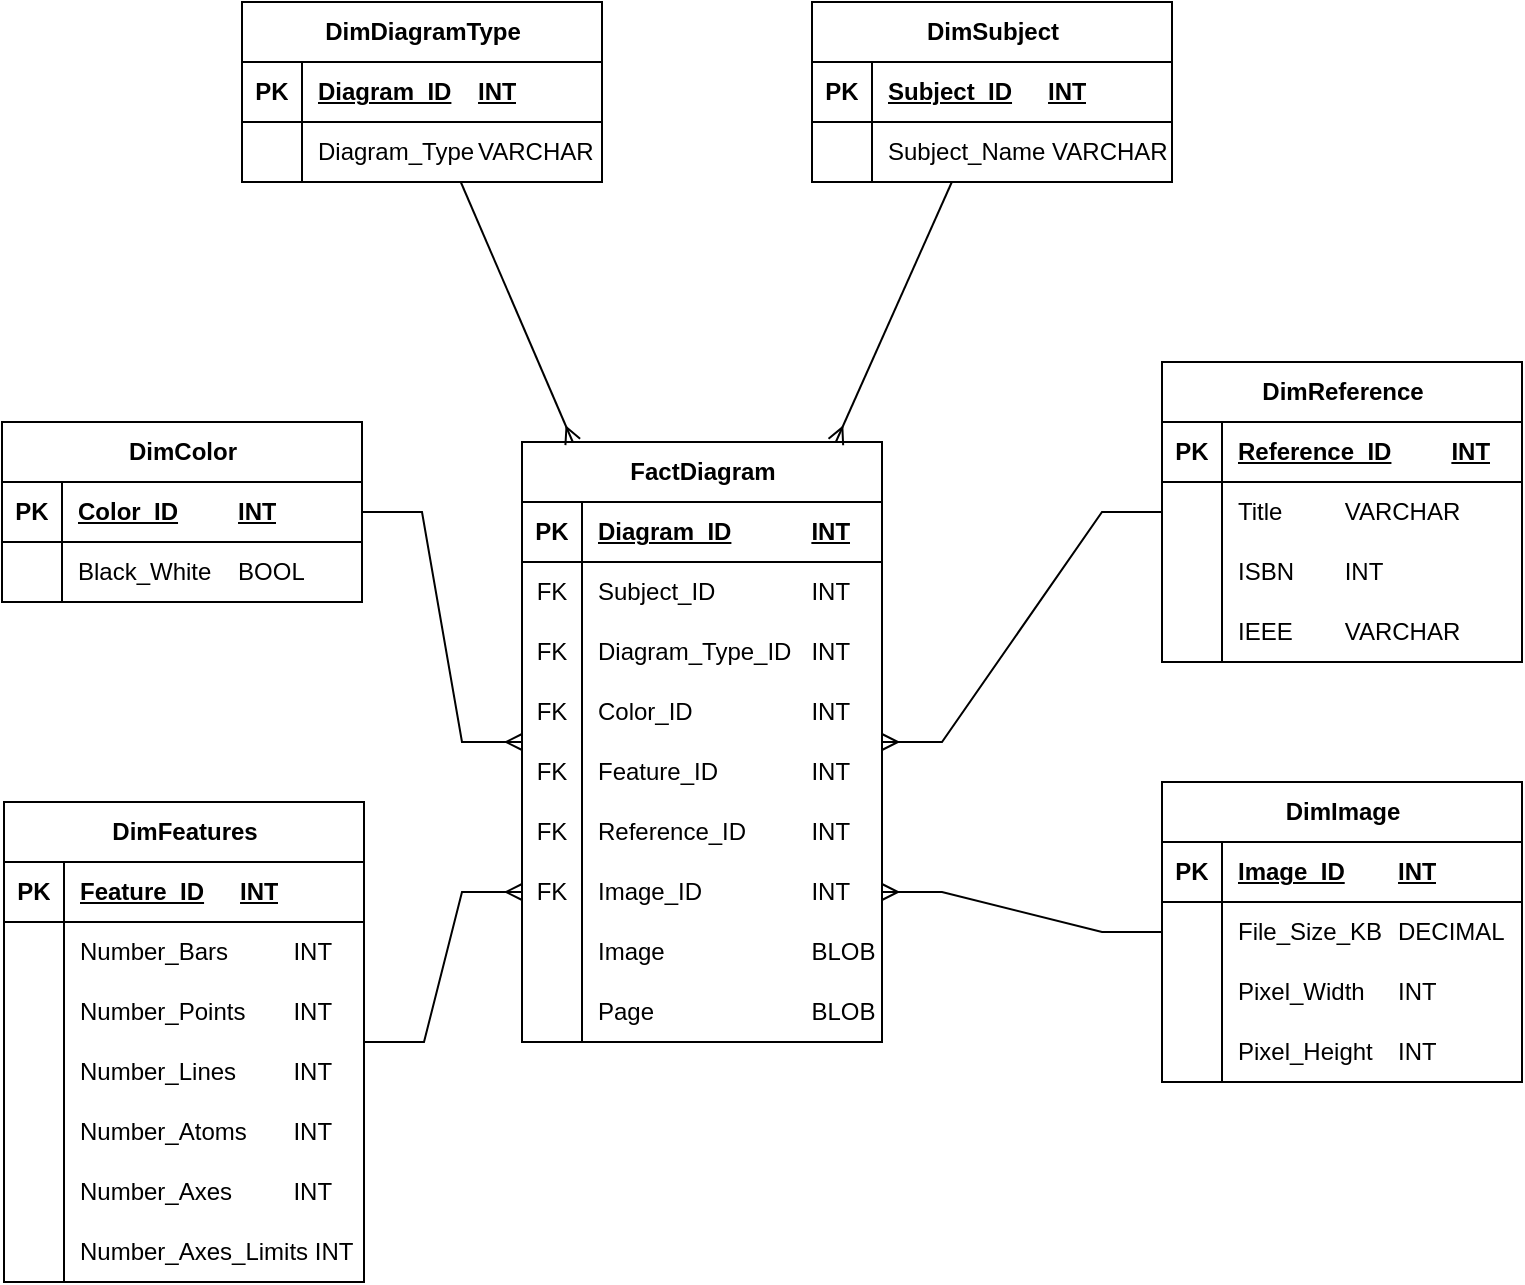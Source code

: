 <mxfile version="24.8.3">
  <diagram name="Page-1" id="e3B-8R0wSCZdWFKob2Ha">
    <mxGraphModel dx="1674" dy="738" grid="1" gridSize="10" guides="1" tooltips="1" connect="1" arrows="1" fold="1" page="1" pageScale="1" pageWidth="850" pageHeight="1100" math="0" shadow="0">
      <root>
        <mxCell id="0" />
        <mxCell id="1" parent="0" />
        <mxCell id="MYbeAGHb9ltZOEDn_5z1-1" value="FactDiagram" style="shape=table;startSize=30;container=1;collapsible=1;childLayout=tableLayout;fixedRows=1;rowLines=0;fontStyle=1;align=center;resizeLast=1;html=1;" parent="1" vertex="1">
          <mxGeometry x="280" y="310" width="180" height="300" as="geometry" />
        </mxCell>
        <mxCell id="MYbeAGHb9ltZOEDn_5z1-2" value="" style="shape=tableRow;horizontal=0;startSize=0;swimlaneHead=0;swimlaneBody=0;fillColor=none;collapsible=0;dropTarget=0;points=[[0,0.5],[1,0.5]];portConstraint=eastwest;top=0;left=0;right=0;bottom=1;" parent="MYbeAGHb9ltZOEDn_5z1-1" vertex="1">
          <mxGeometry y="30" width="180" height="30" as="geometry" />
        </mxCell>
        <mxCell id="MYbeAGHb9ltZOEDn_5z1-3" value="PK" style="shape=partialRectangle;connectable=0;fillColor=none;top=0;left=0;bottom=0;right=0;fontStyle=1;overflow=hidden;whiteSpace=wrap;html=1;" parent="MYbeAGHb9ltZOEDn_5z1-2" vertex="1">
          <mxGeometry width="30" height="30" as="geometry">
            <mxRectangle width="30" height="30" as="alternateBounds" />
          </mxGeometry>
        </mxCell>
        <mxCell id="MYbeAGHb9ltZOEDn_5z1-4" value="Diagram_ID&lt;span style=&quot;white-space: pre;&quot;&gt;&#x9;&lt;/span&gt;&lt;span style=&quot;white-space: pre;&quot;&gt;&#x9;&lt;/span&gt;INT" style="shape=partialRectangle;connectable=0;fillColor=none;top=0;left=0;bottom=0;right=0;align=left;spacingLeft=6;fontStyle=5;overflow=hidden;whiteSpace=wrap;html=1;" parent="MYbeAGHb9ltZOEDn_5z1-2" vertex="1">
          <mxGeometry x="30" width="150" height="30" as="geometry">
            <mxRectangle width="150" height="30" as="alternateBounds" />
          </mxGeometry>
        </mxCell>
        <mxCell id="MYbeAGHb9ltZOEDn_5z1-5" value="" style="shape=tableRow;horizontal=0;startSize=0;swimlaneHead=0;swimlaneBody=0;fillColor=none;collapsible=0;dropTarget=0;points=[[0,0.5],[1,0.5]];portConstraint=eastwest;top=0;left=0;right=0;bottom=0;" parent="MYbeAGHb9ltZOEDn_5z1-1" vertex="1">
          <mxGeometry y="60" width="180" height="30" as="geometry" />
        </mxCell>
        <mxCell id="MYbeAGHb9ltZOEDn_5z1-6" value="FK" style="shape=partialRectangle;connectable=0;fillColor=none;top=0;left=0;bottom=0;right=0;editable=1;overflow=hidden;whiteSpace=wrap;html=1;" parent="MYbeAGHb9ltZOEDn_5z1-5" vertex="1">
          <mxGeometry width="30" height="30" as="geometry">
            <mxRectangle width="30" height="30" as="alternateBounds" />
          </mxGeometry>
        </mxCell>
        <mxCell id="MYbeAGHb9ltZOEDn_5z1-7" value="Subject_ID&lt;span style=&quot;white-space: pre;&quot;&gt;&#x9;&lt;/span&gt;&lt;span style=&quot;white-space: pre;&quot;&gt;&#x9;&lt;/span&gt;INT" style="shape=partialRectangle;connectable=0;fillColor=none;top=0;left=0;bottom=0;right=0;align=left;spacingLeft=6;overflow=hidden;whiteSpace=wrap;html=1;" parent="MYbeAGHb9ltZOEDn_5z1-5" vertex="1">
          <mxGeometry x="30" width="150" height="30" as="geometry">
            <mxRectangle width="150" height="30" as="alternateBounds" />
          </mxGeometry>
        </mxCell>
        <mxCell id="xy1l1AxZX9Ef4JP0cwEf-1" value="" style="shape=tableRow;horizontal=0;startSize=0;swimlaneHead=0;swimlaneBody=0;fillColor=none;collapsible=0;dropTarget=0;points=[[0,0.5],[1,0.5]];portConstraint=eastwest;top=0;left=0;right=0;bottom=0;" vertex="1" parent="MYbeAGHb9ltZOEDn_5z1-1">
          <mxGeometry y="90" width="180" height="30" as="geometry" />
        </mxCell>
        <mxCell id="xy1l1AxZX9Ef4JP0cwEf-2" value="FK" style="shape=partialRectangle;connectable=0;fillColor=none;top=0;left=0;bottom=0;right=0;editable=1;overflow=hidden;whiteSpace=wrap;html=1;" vertex="1" parent="xy1l1AxZX9Ef4JP0cwEf-1">
          <mxGeometry width="30" height="30" as="geometry">
            <mxRectangle width="30" height="30" as="alternateBounds" />
          </mxGeometry>
        </mxCell>
        <mxCell id="xy1l1AxZX9Ef4JP0cwEf-3" value="Diagram_Type_ID&lt;span style=&quot;white-space: pre;&quot;&gt;&#x9;&lt;/span&gt;INT" style="shape=partialRectangle;connectable=0;fillColor=none;top=0;left=0;bottom=0;right=0;align=left;spacingLeft=6;overflow=hidden;whiteSpace=wrap;html=1;" vertex="1" parent="xy1l1AxZX9Ef4JP0cwEf-1">
          <mxGeometry x="30" width="150" height="30" as="geometry">
            <mxRectangle width="150" height="30" as="alternateBounds" />
          </mxGeometry>
        </mxCell>
        <mxCell id="MYbeAGHb9ltZOEDn_5z1-8" value="" style="shape=tableRow;horizontal=0;startSize=0;swimlaneHead=0;swimlaneBody=0;fillColor=none;collapsible=0;dropTarget=0;points=[[0,0.5],[1,0.5]];portConstraint=eastwest;top=0;left=0;right=0;bottom=0;" parent="MYbeAGHb9ltZOEDn_5z1-1" vertex="1">
          <mxGeometry y="120" width="180" height="30" as="geometry" />
        </mxCell>
        <mxCell id="MYbeAGHb9ltZOEDn_5z1-9" value="FK" style="shape=partialRectangle;connectable=0;fillColor=none;top=0;left=0;bottom=0;right=0;editable=1;overflow=hidden;whiteSpace=wrap;html=1;" parent="MYbeAGHb9ltZOEDn_5z1-8" vertex="1">
          <mxGeometry width="30" height="30" as="geometry">
            <mxRectangle width="30" height="30" as="alternateBounds" />
          </mxGeometry>
        </mxCell>
        <mxCell id="MYbeAGHb9ltZOEDn_5z1-10" value="Color_ID&lt;span style=&quot;white-space: pre;&quot;&gt;&#x9;&lt;/span&gt;&lt;span style=&quot;white-space: pre;&quot;&gt;&#x9;&lt;/span&gt;&lt;span style=&quot;white-space: pre;&quot;&gt;&#x9;&lt;/span&gt;INT" style="shape=partialRectangle;connectable=0;fillColor=none;top=0;left=0;bottom=0;right=0;align=left;spacingLeft=6;overflow=hidden;whiteSpace=wrap;html=1;" parent="MYbeAGHb9ltZOEDn_5z1-8" vertex="1">
          <mxGeometry x="30" width="150" height="30" as="geometry">
            <mxRectangle width="150" height="30" as="alternateBounds" />
          </mxGeometry>
        </mxCell>
        <mxCell id="MYbeAGHb9ltZOEDn_5z1-11" value="" style="shape=tableRow;horizontal=0;startSize=0;swimlaneHead=0;swimlaneBody=0;fillColor=none;collapsible=0;dropTarget=0;points=[[0,0.5],[1,0.5]];portConstraint=eastwest;top=0;left=0;right=0;bottom=0;" parent="MYbeAGHb9ltZOEDn_5z1-1" vertex="1">
          <mxGeometry y="150" width="180" height="30" as="geometry" />
        </mxCell>
        <mxCell id="MYbeAGHb9ltZOEDn_5z1-12" value="FK" style="shape=partialRectangle;connectable=0;fillColor=none;top=0;left=0;bottom=0;right=0;editable=1;overflow=hidden;whiteSpace=wrap;html=1;" parent="MYbeAGHb9ltZOEDn_5z1-11" vertex="1">
          <mxGeometry width="30" height="30" as="geometry">
            <mxRectangle width="30" height="30" as="alternateBounds" />
          </mxGeometry>
        </mxCell>
        <mxCell id="MYbeAGHb9ltZOEDn_5z1-13" value="Feature_ID&lt;span style=&quot;white-space: pre;&quot;&gt;&#x9;&lt;/span&gt;&lt;span style=&quot;white-space: pre;&quot;&gt;&#x9;&lt;/span&gt;INT" style="shape=partialRectangle;connectable=0;fillColor=none;top=0;left=0;bottom=0;right=0;align=left;spacingLeft=6;overflow=hidden;whiteSpace=wrap;html=1;" parent="MYbeAGHb9ltZOEDn_5z1-11" vertex="1">
          <mxGeometry x="30" width="150" height="30" as="geometry">
            <mxRectangle width="150" height="30" as="alternateBounds" />
          </mxGeometry>
        </mxCell>
        <mxCell id="MYbeAGHb9ltZOEDn_5z1-14" value="" style="shape=tableRow;horizontal=0;startSize=0;swimlaneHead=0;swimlaneBody=0;fillColor=none;collapsible=0;dropTarget=0;points=[[0,0.5],[1,0.5]];portConstraint=eastwest;top=0;left=0;right=0;bottom=0;" parent="MYbeAGHb9ltZOEDn_5z1-1" vertex="1">
          <mxGeometry y="180" width="180" height="30" as="geometry" />
        </mxCell>
        <mxCell id="MYbeAGHb9ltZOEDn_5z1-15" value="FK" style="shape=partialRectangle;connectable=0;fillColor=none;top=0;left=0;bottom=0;right=0;editable=1;overflow=hidden;whiteSpace=wrap;html=1;" parent="MYbeAGHb9ltZOEDn_5z1-14" vertex="1">
          <mxGeometry width="30" height="30" as="geometry">
            <mxRectangle width="30" height="30" as="alternateBounds" />
          </mxGeometry>
        </mxCell>
        <mxCell id="MYbeAGHb9ltZOEDn_5z1-16" value="Reference_ID&lt;span style=&quot;white-space: pre;&quot;&gt;&#x9;&lt;/span&gt;&lt;span style=&quot;white-space: pre;&quot;&gt;&#x9;&lt;/span&gt;INT" style="shape=partialRectangle;connectable=0;fillColor=none;top=0;left=0;bottom=0;right=0;align=left;spacingLeft=6;overflow=hidden;whiteSpace=wrap;html=1;" parent="MYbeAGHb9ltZOEDn_5z1-14" vertex="1">
          <mxGeometry x="30" width="150" height="30" as="geometry">
            <mxRectangle width="150" height="30" as="alternateBounds" />
          </mxGeometry>
        </mxCell>
        <mxCell id="MYbeAGHb9ltZOEDn_5z1-17" value="" style="shape=tableRow;horizontal=0;startSize=0;swimlaneHead=0;swimlaneBody=0;fillColor=none;collapsible=0;dropTarget=0;points=[[0,0.5],[1,0.5]];portConstraint=eastwest;top=0;left=0;right=0;bottom=0;" parent="MYbeAGHb9ltZOEDn_5z1-1" vertex="1">
          <mxGeometry y="210" width="180" height="30" as="geometry" />
        </mxCell>
        <mxCell id="MYbeAGHb9ltZOEDn_5z1-18" value="FK" style="shape=partialRectangle;connectable=0;fillColor=none;top=0;left=0;bottom=0;right=0;editable=1;overflow=hidden;whiteSpace=wrap;html=1;" parent="MYbeAGHb9ltZOEDn_5z1-17" vertex="1">
          <mxGeometry width="30" height="30" as="geometry">
            <mxRectangle width="30" height="30" as="alternateBounds" />
          </mxGeometry>
        </mxCell>
        <mxCell id="MYbeAGHb9ltZOEDn_5z1-19" value="Image_ID&lt;span style=&quot;white-space: pre;&quot;&gt;&#x9;&lt;/span&gt;&lt;span style=&quot;white-space: pre;&quot;&gt;&#x9;&lt;/span&gt;INT" style="shape=partialRectangle;connectable=0;fillColor=none;top=0;left=0;bottom=0;right=0;align=left;spacingLeft=6;overflow=hidden;whiteSpace=wrap;html=1;" parent="MYbeAGHb9ltZOEDn_5z1-17" vertex="1">
          <mxGeometry x="30" width="150" height="30" as="geometry">
            <mxRectangle width="150" height="30" as="alternateBounds" />
          </mxGeometry>
        </mxCell>
        <mxCell id="wPwVAS86KtPQZFxXP6-_-13" value="" style="shape=tableRow;horizontal=0;startSize=0;swimlaneHead=0;swimlaneBody=0;fillColor=none;collapsible=0;dropTarget=0;points=[[0,0.5],[1,0.5]];portConstraint=eastwest;top=0;left=0;right=0;bottom=0;" parent="MYbeAGHb9ltZOEDn_5z1-1" vertex="1">
          <mxGeometry y="240" width="180" height="30" as="geometry" />
        </mxCell>
        <mxCell id="wPwVAS86KtPQZFxXP6-_-14" value="" style="shape=partialRectangle;connectable=0;fillColor=none;top=0;left=0;bottom=0;right=0;editable=1;overflow=hidden;whiteSpace=wrap;html=1;" parent="wPwVAS86KtPQZFxXP6-_-13" vertex="1">
          <mxGeometry width="30" height="30" as="geometry">
            <mxRectangle width="30" height="30" as="alternateBounds" />
          </mxGeometry>
        </mxCell>
        <mxCell id="wPwVAS86KtPQZFxXP6-_-15" value="Image&lt;span style=&quot;white-space: pre;&quot;&gt;&#x9;&lt;/span&gt;&lt;span style=&quot;white-space: pre;&quot;&gt;&#x9;&lt;/span&gt;&lt;span style=&quot;white-space: pre;&quot;&gt;&#x9;&lt;/span&gt;BLOB" style="shape=partialRectangle;connectable=0;fillColor=none;top=0;left=0;bottom=0;right=0;align=left;spacingLeft=6;overflow=hidden;whiteSpace=wrap;html=1;" parent="wPwVAS86KtPQZFxXP6-_-13" vertex="1">
          <mxGeometry x="30" width="150" height="30" as="geometry">
            <mxRectangle width="150" height="30" as="alternateBounds" />
          </mxGeometry>
        </mxCell>
        <mxCell id="wPwVAS86KtPQZFxXP6-_-16" value="" style="shape=tableRow;horizontal=0;startSize=0;swimlaneHead=0;swimlaneBody=0;fillColor=none;collapsible=0;dropTarget=0;points=[[0,0.5],[1,0.5]];portConstraint=eastwest;top=0;left=0;right=0;bottom=0;" parent="MYbeAGHb9ltZOEDn_5z1-1" vertex="1">
          <mxGeometry y="270" width="180" height="30" as="geometry" />
        </mxCell>
        <mxCell id="wPwVAS86KtPQZFxXP6-_-17" value="" style="shape=partialRectangle;connectable=0;fillColor=none;top=0;left=0;bottom=0;right=0;editable=1;overflow=hidden;whiteSpace=wrap;html=1;" parent="wPwVAS86KtPQZFxXP6-_-16" vertex="1">
          <mxGeometry width="30" height="30" as="geometry">
            <mxRectangle width="30" height="30" as="alternateBounds" />
          </mxGeometry>
        </mxCell>
        <mxCell id="wPwVAS86KtPQZFxXP6-_-18" value="Page&lt;span style=&quot;white-space: pre;&quot;&gt;&#x9;&lt;/span&gt;&lt;span style=&quot;white-space: pre;&quot;&gt;&#x9;&lt;/span&gt;&lt;span style=&quot;white-space: pre;&quot;&gt;&#x9;&lt;/span&gt;BLOB" style="shape=partialRectangle;connectable=0;fillColor=none;top=0;left=0;bottom=0;right=0;align=left;spacingLeft=6;overflow=hidden;whiteSpace=wrap;html=1;" parent="wPwVAS86KtPQZFxXP6-_-16" vertex="1">
          <mxGeometry x="30" width="150" height="30" as="geometry">
            <mxRectangle width="150" height="30" as="alternateBounds" />
          </mxGeometry>
        </mxCell>
        <mxCell id="MYbeAGHb9ltZOEDn_5z1-38" value="DimFeatures" style="shape=table;startSize=30;container=1;collapsible=1;childLayout=tableLayout;fixedRows=1;rowLines=0;fontStyle=1;align=center;resizeLast=1;html=1;" parent="1" vertex="1">
          <mxGeometry x="21" y="490" width="180" height="240" as="geometry" />
        </mxCell>
        <mxCell id="MYbeAGHb9ltZOEDn_5z1-39" value="" style="shape=tableRow;horizontal=0;startSize=0;swimlaneHead=0;swimlaneBody=0;fillColor=none;collapsible=0;dropTarget=0;points=[[0,0.5],[1,0.5]];portConstraint=eastwest;top=0;left=0;right=0;bottom=1;" parent="MYbeAGHb9ltZOEDn_5z1-38" vertex="1">
          <mxGeometry y="30" width="180" height="30" as="geometry" />
        </mxCell>
        <mxCell id="MYbeAGHb9ltZOEDn_5z1-40" value="PK" style="shape=partialRectangle;connectable=0;fillColor=none;top=0;left=0;bottom=0;right=0;fontStyle=1;overflow=hidden;whiteSpace=wrap;html=1;" parent="MYbeAGHb9ltZOEDn_5z1-39" vertex="1">
          <mxGeometry width="30" height="30" as="geometry">
            <mxRectangle width="30" height="30" as="alternateBounds" />
          </mxGeometry>
        </mxCell>
        <mxCell id="MYbeAGHb9ltZOEDn_5z1-41" value="Feature_ID&lt;span style=&quot;white-space: pre;&quot;&gt;&#x9;&lt;/span&gt;INT" style="shape=partialRectangle;connectable=0;fillColor=none;top=0;left=0;bottom=0;right=0;align=left;spacingLeft=6;fontStyle=5;overflow=hidden;whiteSpace=wrap;html=1;" parent="MYbeAGHb9ltZOEDn_5z1-39" vertex="1">
          <mxGeometry x="30" width="150" height="30" as="geometry">
            <mxRectangle width="150" height="30" as="alternateBounds" />
          </mxGeometry>
        </mxCell>
        <mxCell id="MYbeAGHb9ltZOEDn_5z1-42" value="" style="shape=tableRow;horizontal=0;startSize=0;swimlaneHead=0;swimlaneBody=0;fillColor=none;collapsible=0;dropTarget=0;points=[[0,0.5],[1,0.5]];portConstraint=eastwest;top=0;left=0;right=0;bottom=0;" parent="MYbeAGHb9ltZOEDn_5z1-38" vertex="1">
          <mxGeometry y="60" width="180" height="30" as="geometry" />
        </mxCell>
        <mxCell id="MYbeAGHb9ltZOEDn_5z1-43" value="" style="shape=partialRectangle;connectable=0;fillColor=none;top=0;left=0;bottom=0;right=0;editable=1;overflow=hidden;whiteSpace=wrap;html=1;" parent="MYbeAGHb9ltZOEDn_5z1-42" vertex="1">
          <mxGeometry width="30" height="30" as="geometry">
            <mxRectangle width="30" height="30" as="alternateBounds" />
          </mxGeometry>
        </mxCell>
        <mxCell id="MYbeAGHb9ltZOEDn_5z1-44" value="Number_Bars&lt;span style=&quot;white-space: pre;&quot;&gt;&#x9;&lt;/span&gt;&lt;span style=&quot;white-space: pre;&quot;&gt;&#x9;&lt;/span&gt;INT" style="shape=partialRectangle;connectable=0;fillColor=none;top=0;left=0;bottom=0;right=0;align=left;spacingLeft=6;overflow=hidden;whiteSpace=wrap;html=1;" parent="MYbeAGHb9ltZOEDn_5z1-42" vertex="1">
          <mxGeometry x="30" width="150" height="30" as="geometry">
            <mxRectangle width="150" height="30" as="alternateBounds" />
          </mxGeometry>
        </mxCell>
        <mxCell id="MYbeAGHb9ltZOEDn_5z1-45" value="" style="shape=tableRow;horizontal=0;startSize=0;swimlaneHead=0;swimlaneBody=0;fillColor=none;collapsible=0;dropTarget=0;points=[[0,0.5],[1,0.5]];portConstraint=eastwest;top=0;left=0;right=0;bottom=0;" parent="MYbeAGHb9ltZOEDn_5z1-38" vertex="1">
          <mxGeometry y="90" width="180" height="30" as="geometry" />
        </mxCell>
        <mxCell id="MYbeAGHb9ltZOEDn_5z1-46" value="" style="shape=partialRectangle;connectable=0;fillColor=none;top=0;left=0;bottom=0;right=0;editable=1;overflow=hidden;whiteSpace=wrap;html=1;" parent="MYbeAGHb9ltZOEDn_5z1-45" vertex="1">
          <mxGeometry width="30" height="30" as="geometry">
            <mxRectangle width="30" height="30" as="alternateBounds" />
          </mxGeometry>
        </mxCell>
        <mxCell id="MYbeAGHb9ltZOEDn_5z1-47" value="Number_Points&lt;span style=&quot;white-space: pre;&quot;&gt;&#x9;&lt;/span&gt;INT" style="shape=partialRectangle;connectable=0;fillColor=none;top=0;left=0;bottom=0;right=0;align=left;spacingLeft=6;overflow=hidden;whiteSpace=wrap;html=1;" parent="MYbeAGHb9ltZOEDn_5z1-45" vertex="1">
          <mxGeometry x="30" width="150" height="30" as="geometry">
            <mxRectangle width="150" height="30" as="alternateBounds" />
          </mxGeometry>
        </mxCell>
        <mxCell id="wPwVAS86KtPQZFxXP6-_-1" value="" style="shape=tableRow;horizontal=0;startSize=0;swimlaneHead=0;swimlaneBody=0;fillColor=none;collapsible=0;dropTarget=0;points=[[0,0.5],[1,0.5]];portConstraint=eastwest;top=0;left=0;right=0;bottom=0;" parent="MYbeAGHb9ltZOEDn_5z1-38" vertex="1">
          <mxGeometry y="120" width="180" height="30" as="geometry" />
        </mxCell>
        <mxCell id="wPwVAS86KtPQZFxXP6-_-2" value="" style="shape=partialRectangle;connectable=0;fillColor=none;top=0;left=0;bottom=0;right=0;editable=1;overflow=hidden;whiteSpace=wrap;html=1;" parent="wPwVAS86KtPQZFxXP6-_-1" vertex="1">
          <mxGeometry width="30" height="30" as="geometry">
            <mxRectangle width="30" height="30" as="alternateBounds" />
          </mxGeometry>
        </mxCell>
        <mxCell id="wPwVAS86KtPQZFxXP6-_-3" value="Number_Lines&lt;span style=&quot;white-space: pre;&quot;&gt;&#x9;&lt;/span&gt;&lt;span style=&quot;white-space: pre;&quot;&gt;&#x9;&lt;/span&gt;INT" style="shape=partialRectangle;connectable=0;fillColor=none;top=0;left=0;bottom=0;right=0;align=left;spacingLeft=6;overflow=hidden;whiteSpace=wrap;html=1;" parent="wPwVAS86KtPQZFxXP6-_-1" vertex="1">
          <mxGeometry x="30" width="150" height="30" as="geometry">
            <mxRectangle width="150" height="30" as="alternateBounds" />
          </mxGeometry>
        </mxCell>
        <mxCell id="wPwVAS86KtPQZFxXP6-_-4" value="" style="shape=tableRow;horizontal=0;startSize=0;swimlaneHead=0;swimlaneBody=0;fillColor=none;collapsible=0;dropTarget=0;points=[[0,0.5],[1,0.5]];portConstraint=eastwest;top=0;left=0;right=0;bottom=0;" parent="MYbeAGHb9ltZOEDn_5z1-38" vertex="1">
          <mxGeometry y="150" width="180" height="30" as="geometry" />
        </mxCell>
        <mxCell id="wPwVAS86KtPQZFxXP6-_-5" value="" style="shape=partialRectangle;connectable=0;fillColor=none;top=0;left=0;bottom=0;right=0;editable=1;overflow=hidden;whiteSpace=wrap;html=1;" parent="wPwVAS86KtPQZFxXP6-_-4" vertex="1">
          <mxGeometry width="30" height="30" as="geometry">
            <mxRectangle width="30" height="30" as="alternateBounds" />
          </mxGeometry>
        </mxCell>
        <mxCell id="wPwVAS86KtPQZFxXP6-_-6" value="Number_Atoms&lt;span style=&quot;white-space: pre;&quot;&gt;&#x9;&lt;/span&gt;INT" style="shape=partialRectangle;connectable=0;fillColor=none;top=0;left=0;bottom=0;right=0;align=left;spacingLeft=6;overflow=hidden;whiteSpace=wrap;html=1;" parent="wPwVAS86KtPQZFxXP6-_-4" vertex="1">
          <mxGeometry x="30" width="150" height="30" as="geometry">
            <mxRectangle width="150" height="30" as="alternateBounds" />
          </mxGeometry>
        </mxCell>
        <mxCell id="wPwVAS86KtPQZFxXP6-_-7" value="" style="shape=tableRow;horizontal=0;startSize=0;swimlaneHead=0;swimlaneBody=0;fillColor=none;collapsible=0;dropTarget=0;points=[[0,0.5],[1,0.5]];portConstraint=eastwest;top=0;left=0;right=0;bottom=0;" parent="MYbeAGHb9ltZOEDn_5z1-38" vertex="1">
          <mxGeometry y="180" width="180" height="30" as="geometry" />
        </mxCell>
        <mxCell id="wPwVAS86KtPQZFxXP6-_-8" value="" style="shape=partialRectangle;connectable=0;fillColor=none;top=0;left=0;bottom=0;right=0;editable=1;overflow=hidden;whiteSpace=wrap;html=1;" parent="wPwVAS86KtPQZFxXP6-_-7" vertex="1">
          <mxGeometry width="30" height="30" as="geometry">
            <mxRectangle width="30" height="30" as="alternateBounds" />
          </mxGeometry>
        </mxCell>
        <mxCell id="wPwVAS86KtPQZFxXP6-_-9" value="Number_Axes&lt;span style=&quot;white-space: pre;&quot;&gt;&#x9;&lt;span style=&quot;white-space: pre;&quot;&gt;&#x9;&lt;/span&gt;INT&lt;/span&gt;" style="shape=partialRectangle;connectable=0;fillColor=none;top=0;left=0;bottom=0;right=0;align=left;spacingLeft=6;overflow=hidden;whiteSpace=wrap;html=1;" parent="wPwVAS86KtPQZFxXP6-_-7" vertex="1">
          <mxGeometry x="30" width="150" height="30" as="geometry">
            <mxRectangle width="150" height="30" as="alternateBounds" />
          </mxGeometry>
        </mxCell>
        <mxCell id="wPwVAS86KtPQZFxXP6-_-10" value="" style="shape=tableRow;horizontal=0;startSize=0;swimlaneHead=0;swimlaneBody=0;fillColor=none;collapsible=0;dropTarget=0;points=[[0,0.5],[1,0.5]];portConstraint=eastwest;top=0;left=0;right=0;bottom=0;" parent="MYbeAGHb9ltZOEDn_5z1-38" vertex="1">
          <mxGeometry y="210" width="180" height="30" as="geometry" />
        </mxCell>
        <mxCell id="wPwVAS86KtPQZFxXP6-_-11" value="" style="shape=partialRectangle;connectable=0;fillColor=none;top=0;left=0;bottom=0;right=0;editable=1;overflow=hidden;whiteSpace=wrap;html=1;" parent="wPwVAS86KtPQZFxXP6-_-10" vertex="1">
          <mxGeometry width="30" height="30" as="geometry">
            <mxRectangle width="30" height="30" as="alternateBounds" />
          </mxGeometry>
        </mxCell>
        <mxCell id="wPwVAS86KtPQZFxXP6-_-12" value="Number_Axes_Limits INT" style="shape=partialRectangle;connectable=0;fillColor=none;top=0;left=0;bottom=0;right=0;align=left;spacingLeft=6;overflow=hidden;whiteSpace=wrap;html=1;" parent="wPwVAS86KtPQZFxXP6-_-10" vertex="1">
          <mxGeometry x="30" width="150" height="30" as="geometry">
            <mxRectangle width="150" height="30" as="alternateBounds" />
          </mxGeometry>
        </mxCell>
        <mxCell id="MYbeAGHb9ltZOEDn_5z1-51" value="DimColor" style="shape=table;startSize=30;container=1;collapsible=1;childLayout=tableLayout;fixedRows=1;rowLines=0;fontStyle=1;align=center;resizeLast=1;html=1;" parent="1" vertex="1">
          <mxGeometry x="20" y="300" width="180" height="90" as="geometry" />
        </mxCell>
        <mxCell id="MYbeAGHb9ltZOEDn_5z1-52" value="" style="shape=tableRow;horizontal=0;startSize=0;swimlaneHead=0;swimlaneBody=0;fillColor=none;collapsible=0;dropTarget=0;points=[[0,0.5],[1,0.5]];portConstraint=eastwest;top=0;left=0;right=0;bottom=1;" parent="MYbeAGHb9ltZOEDn_5z1-51" vertex="1">
          <mxGeometry y="30" width="180" height="30" as="geometry" />
        </mxCell>
        <mxCell id="MYbeAGHb9ltZOEDn_5z1-53" value="PK" style="shape=partialRectangle;connectable=0;fillColor=none;top=0;left=0;bottom=0;right=0;fontStyle=1;overflow=hidden;whiteSpace=wrap;html=1;" parent="MYbeAGHb9ltZOEDn_5z1-52" vertex="1">
          <mxGeometry width="30" height="30" as="geometry">
            <mxRectangle width="30" height="30" as="alternateBounds" />
          </mxGeometry>
        </mxCell>
        <mxCell id="MYbeAGHb9ltZOEDn_5z1-54" value="Color_ID&lt;span style=&quot;white-space: pre;&quot;&gt;&#x9;&lt;/span&gt;&lt;span style=&quot;white-space: pre;&quot;&gt;&#x9;&lt;/span&gt;INT" style="shape=partialRectangle;connectable=0;fillColor=none;top=0;left=0;bottom=0;right=0;align=left;spacingLeft=6;fontStyle=5;overflow=hidden;whiteSpace=wrap;html=1;" parent="MYbeAGHb9ltZOEDn_5z1-52" vertex="1">
          <mxGeometry x="30" width="150" height="30" as="geometry">
            <mxRectangle width="150" height="30" as="alternateBounds" />
          </mxGeometry>
        </mxCell>
        <mxCell id="MYbeAGHb9ltZOEDn_5z1-55" value="" style="shape=tableRow;horizontal=0;startSize=0;swimlaneHead=0;swimlaneBody=0;fillColor=none;collapsible=0;dropTarget=0;points=[[0,0.5],[1,0.5]];portConstraint=eastwest;top=0;left=0;right=0;bottom=0;" parent="MYbeAGHb9ltZOEDn_5z1-51" vertex="1">
          <mxGeometry y="60" width="180" height="30" as="geometry" />
        </mxCell>
        <mxCell id="MYbeAGHb9ltZOEDn_5z1-56" value="" style="shape=partialRectangle;connectable=0;fillColor=none;top=0;left=0;bottom=0;right=0;editable=1;overflow=hidden;whiteSpace=wrap;html=1;" parent="MYbeAGHb9ltZOEDn_5z1-55" vertex="1">
          <mxGeometry width="30" height="30" as="geometry">
            <mxRectangle width="30" height="30" as="alternateBounds" />
          </mxGeometry>
        </mxCell>
        <mxCell id="MYbeAGHb9ltZOEDn_5z1-57" value="Black_White&lt;span style=&quot;white-space: pre;&quot;&gt;&#x9;&lt;/span&gt;BOOL" style="shape=partialRectangle;connectable=0;fillColor=none;top=0;left=0;bottom=0;right=0;align=left;spacingLeft=6;overflow=hidden;whiteSpace=wrap;html=1;" parent="MYbeAGHb9ltZOEDn_5z1-55" vertex="1">
          <mxGeometry x="30" width="150" height="30" as="geometry">
            <mxRectangle width="150" height="30" as="alternateBounds" />
          </mxGeometry>
        </mxCell>
        <mxCell id="MYbeAGHb9ltZOEDn_5z1-64" value="DimDiagramType" style="shape=table;startSize=30;container=1;collapsible=1;childLayout=tableLayout;fixedRows=1;rowLines=0;fontStyle=1;align=center;resizeLast=1;html=1;" parent="1" vertex="1">
          <mxGeometry x="140" y="90" width="180" height="90" as="geometry" />
        </mxCell>
        <mxCell id="MYbeAGHb9ltZOEDn_5z1-65" value="" style="shape=tableRow;horizontal=0;startSize=0;swimlaneHead=0;swimlaneBody=0;fillColor=none;collapsible=0;dropTarget=0;points=[[0,0.5],[1,0.5]];portConstraint=eastwest;top=0;left=0;right=0;bottom=1;" parent="MYbeAGHb9ltZOEDn_5z1-64" vertex="1">
          <mxGeometry y="30" width="180" height="30" as="geometry" />
        </mxCell>
        <mxCell id="MYbeAGHb9ltZOEDn_5z1-66" value="PK" style="shape=partialRectangle;connectable=0;fillColor=none;top=0;left=0;bottom=0;right=0;fontStyle=1;overflow=hidden;whiteSpace=wrap;html=1;" parent="MYbeAGHb9ltZOEDn_5z1-65" vertex="1">
          <mxGeometry width="30" height="30" as="geometry">
            <mxRectangle width="30" height="30" as="alternateBounds" />
          </mxGeometry>
        </mxCell>
        <mxCell id="MYbeAGHb9ltZOEDn_5z1-67" value="Diagram_ID&lt;span style=&quot;white-space: pre;&quot;&gt;&#x9;&lt;/span&gt;INT" style="shape=partialRectangle;connectable=0;fillColor=none;top=0;left=0;bottom=0;right=0;align=left;spacingLeft=6;fontStyle=5;overflow=hidden;whiteSpace=wrap;html=1;" parent="MYbeAGHb9ltZOEDn_5z1-65" vertex="1">
          <mxGeometry x="30" width="150" height="30" as="geometry">
            <mxRectangle width="150" height="30" as="alternateBounds" />
          </mxGeometry>
        </mxCell>
        <mxCell id="MYbeAGHb9ltZOEDn_5z1-68" value="" style="shape=tableRow;horizontal=0;startSize=0;swimlaneHead=0;swimlaneBody=0;fillColor=none;collapsible=0;dropTarget=0;points=[[0,0.5],[1,0.5]];portConstraint=eastwest;top=0;left=0;right=0;bottom=0;" parent="MYbeAGHb9ltZOEDn_5z1-64" vertex="1">
          <mxGeometry y="60" width="180" height="30" as="geometry" />
        </mxCell>
        <mxCell id="MYbeAGHb9ltZOEDn_5z1-69" value="" style="shape=partialRectangle;connectable=0;fillColor=none;top=0;left=0;bottom=0;right=0;editable=1;overflow=hidden;whiteSpace=wrap;html=1;" parent="MYbeAGHb9ltZOEDn_5z1-68" vertex="1">
          <mxGeometry width="30" height="30" as="geometry">
            <mxRectangle width="30" height="30" as="alternateBounds" />
          </mxGeometry>
        </mxCell>
        <mxCell id="MYbeAGHb9ltZOEDn_5z1-70" value="Diagram_Type&lt;span style=&quot;white-space: pre;&quot;&gt;&#x9;&lt;/span&gt;VARCHAR" style="shape=partialRectangle;connectable=0;fillColor=none;top=0;left=0;bottom=0;right=0;align=left;spacingLeft=6;overflow=hidden;whiteSpace=wrap;html=1;" parent="MYbeAGHb9ltZOEDn_5z1-68" vertex="1">
          <mxGeometry x="30" width="150" height="30" as="geometry">
            <mxRectangle width="150" height="30" as="alternateBounds" />
          </mxGeometry>
        </mxCell>
        <mxCell id="MYbeAGHb9ltZOEDn_5z1-77" value="DimSubject" style="shape=table;startSize=30;container=1;collapsible=1;childLayout=tableLayout;fixedRows=1;rowLines=0;fontStyle=1;align=center;resizeLast=1;html=1;" parent="1" vertex="1">
          <mxGeometry x="425" y="90" width="180" height="90" as="geometry" />
        </mxCell>
        <mxCell id="MYbeAGHb9ltZOEDn_5z1-78" value="" style="shape=tableRow;horizontal=0;startSize=0;swimlaneHead=0;swimlaneBody=0;fillColor=none;collapsible=0;dropTarget=0;points=[[0,0.5],[1,0.5]];portConstraint=eastwest;top=0;left=0;right=0;bottom=1;" parent="MYbeAGHb9ltZOEDn_5z1-77" vertex="1">
          <mxGeometry y="30" width="180" height="30" as="geometry" />
        </mxCell>
        <mxCell id="MYbeAGHb9ltZOEDn_5z1-79" value="PK" style="shape=partialRectangle;connectable=0;fillColor=none;top=0;left=0;bottom=0;right=0;fontStyle=1;overflow=hidden;whiteSpace=wrap;html=1;" parent="MYbeAGHb9ltZOEDn_5z1-78" vertex="1">
          <mxGeometry width="30" height="30" as="geometry">
            <mxRectangle width="30" height="30" as="alternateBounds" />
          </mxGeometry>
        </mxCell>
        <mxCell id="MYbeAGHb9ltZOEDn_5z1-80" value="Subject_ID&lt;span style=&quot;white-space: pre;&quot;&gt;&#x9;&lt;/span&gt;INT" style="shape=partialRectangle;connectable=0;fillColor=none;top=0;left=0;bottom=0;right=0;align=left;spacingLeft=6;fontStyle=5;overflow=hidden;whiteSpace=wrap;html=1;" parent="MYbeAGHb9ltZOEDn_5z1-78" vertex="1">
          <mxGeometry x="30" width="150" height="30" as="geometry">
            <mxRectangle width="150" height="30" as="alternateBounds" />
          </mxGeometry>
        </mxCell>
        <mxCell id="MYbeAGHb9ltZOEDn_5z1-81" value="" style="shape=tableRow;horizontal=0;startSize=0;swimlaneHead=0;swimlaneBody=0;fillColor=none;collapsible=0;dropTarget=0;points=[[0,0.5],[1,0.5]];portConstraint=eastwest;top=0;left=0;right=0;bottom=0;" parent="MYbeAGHb9ltZOEDn_5z1-77" vertex="1">
          <mxGeometry y="60" width="180" height="30" as="geometry" />
        </mxCell>
        <mxCell id="MYbeAGHb9ltZOEDn_5z1-82" value="" style="shape=partialRectangle;connectable=0;fillColor=none;top=0;left=0;bottom=0;right=0;editable=1;overflow=hidden;whiteSpace=wrap;html=1;" parent="MYbeAGHb9ltZOEDn_5z1-81" vertex="1">
          <mxGeometry width="30" height="30" as="geometry">
            <mxRectangle width="30" height="30" as="alternateBounds" />
          </mxGeometry>
        </mxCell>
        <mxCell id="MYbeAGHb9ltZOEDn_5z1-83" value="Subject_Name VARCHAR" style="shape=partialRectangle;connectable=0;fillColor=none;top=0;left=0;bottom=0;right=0;align=left;spacingLeft=6;overflow=hidden;whiteSpace=wrap;html=1;" parent="MYbeAGHb9ltZOEDn_5z1-81" vertex="1">
          <mxGeometry x="30" width="150" height="30" as="geometry">
            <mxRectangle width="150" height="30" as="alternateBounds" />
          </mxGeometry>
        </mxCell>
        <mxCell id="MYbeAGHb9ltZOEDn_5z1-90" value="DimReference" style="shape=table;startSize=30;container=1;collapsible=1;childLayout=tableLayout;fixedRows=1;rowLines=0;fontStyle=1;align=center;resizeLast=1;html=1;" parent="1" vertex="1">
          <mxGeometry x="600" y="270" width="180" height="150" as="geometry" />
        </mxCell>
        <mxCell id="MYbeAGHb9ltZOEDn_5z1-91" value="" style="shape=tableRow;horizontal=0;startSize=0;swimlaneHead=0;swimlaneBody=0;fillColor=none;collapsible=0;dropTarget=0;points=[[0,0.5],[1,0.5]];portConstraint=eastwest;top=0;left=0;right=0;bottom=1;" parent="MYbeAGHb9ltZOEDn_5z1-90" vertex="1">
          <mxGeometry y="30" width="180" height="30" as="geometry" />
        </mxCell>
        <mxCell id="MYbeAGHb9ltZOEDn_5z1-92" value="PK" style="shape=partialRectangle;connectable=0;fillColor=none;top=0;left=0;bottom=0;right=0;fontStyle=1;overflow=hidden;whiteSpace=wrap;html=1;" parent="MYbeAGHb9ltZOEDn_5z1-91" vertex="1">
          <mxGeometry width="30" height="30" as="geometry">
            <mxRectangle width="30" height="30" as="alternateBounds" />
          </mxGeometry>
        </mxCell>
        <mxCell id="MYbeAGHb9ltZOEDn_5z1-93" value="Reference_ID&lt;span style=&quot;white-space: pre;&quot;&gt;&#x9;&lt;/span&gt;&lt;span style=&quot;white-space: pre;&quot;&gt;&#x9;&lt;/span&gt;INT" style="shape=partialRectangle;connectable=0;fillColor=none;top=0;left=0;bottom=0;right=0;align=left;spacingLeft=6;fontStyle=5;overflow=hidden;whiteSpace=wrap;html=1;" parent="MYbeAGHb9ltZOEDn_5z1-91" vertex="1">
          <mxGeometry x="30" width="150" height="30" as="geometry">
            <mxRectangle width="150" height="30" as="alternateBounds" />
          </mxGeometry>
        </mxCell>
        <mxCell id="MYbeAGHb9ltZOEDn_5z1-94" value="" style="shape=tableRow;horizontal=0;startSize=0;swimlaneHead=0;swimlaneBody=0;fillColor=none;collapsible=0;dropTarget=0;points=[[0,0.5],[1,0.5]];portConstraint=eastwest;top=0;left=0;right=0;bottom=0;" parent="MYbeAGHb9ltZOEDn_5z1-90" vertex="1">
          <mxGeometry y="60" width="180" height="30" as="geometry" />
        </mxCell>
        <mxCell id="MYbeAGHb9ltZOEDn_5z1-95" value="" style="shape=partialRectangle;connectable=0;fillColor=none;top=0;left=0;bottom=0;right=0;editable=1;overflow=hidden;whiteSpace=wrap;html=1;" parent="MYbeAGHb9ltZOEDn_5z1-94" vertex="1">
          <mxGeometry width="30" height="30" as="geometry">
            <mxRectangle width="30" height="30" as="alternateBounds" />
          </mxGeometry>
        </mxCell>
        <mxCell id="MYbeAGHb9ltZOEDn_5z1-96" value="Title&lt;span style=&quot;white-space: pre;&quot;&gt;&#x9;&lt;/span&gt;&lt;span style=&quot;white-space: pre;&quot;&gt;&#x9;&lt;/span&gt;VARCHAR" style="shape=partialRectangle;connectable=0;fillColor=none;top=0;left=0;bottom=0;right=0;align=left;spacingLeft=6;overflow=hidden;whiteSpace=wrap;html=1;" parent="MYbeAGHb9ltZOEDn_5z1-94" vertex="1">
          <mxGeometry x="30" width="150" height="30" as="geometry">
            <mxRectangle width="150" height="30" as="alternateBounds" />
          </mxGeometry>
        </mxCell>
        <mxCell id="MYbeAGHb9ltZOEDn_5z1-97" value="" style="shape=tableRow;horizontal=0;startSize=0;swimlaneHead=0;swimlaneBody=0;fillColor=none;collapsible=0;dropTarget=0;points=[[0,0.5],[1,0.5]];portConstraint=eastwest;top=0;left=0;right=0;bottom=0;" parent="MYbeAGHb9ltZOEDn_5z1-90" vertex="1">
          <mxGeometry y="90" width="180" height="30" as="geometry" />
        </mxCell>
        <mxCell id="MYbeAGHb9ltZOEDn_5z1-98" value="" style="shape=partialRectangle;connectable=0;fillColor=none;top=0;left=0;bottom=0;right=0;editable=1;overflow=hidden;whiteSpace=wrap;html=1;" parent="MYbeAGHb9ltZOEDn_5z1-97" vertex="1">
          <mxGeometry width="30" height="30" as="geometry">
            <mxRectangle width="30" height="30" as="alternateBounds" />
          </mxGeometry>
        </mxCell>
        <mxCell id="MYbeAGHb9ltZOEDn_5z1-99" value="ISBN&lt;span style=&quot;white-space: pre;&quot;&gt;&#x9;&lt;/span&gt;INT" style="shape=partialRectangle;connectable=0;fillColor=none;top=0;left=0;bottom=0;right=0;align=left;spacingLeft=6;overflow=hidden;whiteSpace=wrap;html=1;" parent="MYbeAGHb9ltZOEDn_5z1-97" vertex="1">
          <mxGeometry x="30" width="150" height="30" as="geometry">
            <mxRectangle width="150" height="30" as="alternateBounds" />
          </mxGeometry>
        </mxCell>
        <mxCell id="MYbeAGHb9ltZOEDn_5z1-100" value="" style="shape=tableRow;horizontal=0;startSize=0;swimlaneHead=0;swimlaneBody=0;fillColor=none;collapsible=0;dropTarget=0;points=[[0,0.5],[1,0.5]];portConstraint=eastwest;top=0;left=0;right=0;bottom=0;" parent="MYbeAGHb9ltZOEDn_5z1-90" vertex="1">
          <mxGeometry y="120" width="180" height="30" as="geometry" />
        </mxCell>
        <mxCell id="MYbeAGHb9ltZOEDn_5z1-101" value="" style="shape=partialRectangle;connectable=0;fillColor=none;top=0;left=0;bottom=0;right=0;editable=1;overflow=hidden;whiteSpace=wrap;html=1;" parent="MYbeAGHb9ltZOEDn_5z1-100" vertex="1">
          <mxGeometry width="30" height="30" as="geometry">
            <mxRectangle width="30" height="30" as="alternateBounds" />
          </mxGeometry>
        </mxCell>
        <mxCell id="MYbeAGHb9ltZOEDn_5z1-102" value="IEEE&lt;span style=&quot;white-space: pre;&quot;&gt;&#x9;&lt;/span&gt;VARCHAR" style="shape=partialRectangle;connectable=0;fillColor=none;top=0;left=0;bottom=0;right=0;align=left;spacingLeft=6;overflow=hidden;whiteSpace=wrap;html=1;" parent="MYbeAGHb9ltZOEDn_5z1-100" vertex="1">
          <mxGeometry x="30" width="150" height="30" as="geometry">
            <mxRectangle width="150" height="30" as="alternateBounds" />
          </mxGeometry>
        </mxCell>
        <mxCell id="MYbeAGHb9ltZOEDn_5z1-107" value="DimImage" style="shape=table;startSize=30;container=1;collapsible=1;childLayout=tableLayout;fixedRows=1;rowLines=0;fontStyle=1;align=center;resizeLast=1;html=1;" parent="1" vertex="1">
          <mxGeometry x="600" y="480" width="180" height="150" as="geometry" />
        </mxCell>
        <mxCell id="MYbeAGHb9ltZOEDn_5z1-108" value="" style="shape=tableRow;horizontal=0;startSize=0;swimlaneHead=0;swimlaneBody=0;fillColor=none;collapsible=0;dropTarget=0;points=[[0,0.5],[1,0.5]];portConstraint=eastwest;top=0;left=0;right=0;bottom=1;" parent="MYbeAGHb9ltZOEDn_5z1-107" vertex="1">
          <mxGeometry y="30" width="180" height="30" as="geometry" />
        </mxCell>
        <mxCell id="MYbeAGHb9ltZOEDn_5z1-109" value="PK" style="shape=partialRectangle;connectable=0;fillColor=none;top=0;left=0;bottom=0;right=0;fontStyle=1;overflow=hidden;whiteSpace=wrap;html=1;" parent="MYbeAGHb9ltZOEDn_5z1-108" vertex="1">
          <mxGeometry width="30" height="30" as="geometry">
            <mxRectangle width="30" height="30" as="alternateBounds" />
          </mxGeometry>
        </mxCell>
        <mxCell id="MYbeAGHb9ltZOEDn_5z1-110" value="Image_ID&lt;span style=&quot;white-space: pre;&quot;&gt;&#x9;&lt;/span&gt;INT" style="shape=partialRectangle;connectable=0;fillColor=none;top=0;left=0;bottom=0;right=0;align=left;spacingLeft=6;fontStyle=5;overflow=hidden;whiteSpace=wrap;html=1;" parent="MYbeAGHb9ltZOEDn_5z1-108" vertex="1">
          <mxGeometry x="30" width="150" height="30" as="geometry">
            <mxRectangle width="150" height="30" as="alternateBounds" />
          </mxGeometry>
        </mxCell>
        <mxCell id="MYbeAGHb9ltZOEDn_5z1-117" value="" style="shape=tableRow;horizontal=0;startSize=0;swimlaneHead=0;swimlaneBody=0;fillColor=none;collapsible=0;dropTarget=0;points=[[0,0.5],[1,0.5]];portConstraint=eastwest;top=0;left=0;right=0;bottom=0;" parent="MYbeAGHb9ltZOEDn_5z1-107" vertex="1">
          <mxGeometry y="60" width="180" height="30" as="geometry" />
        </mxCell>
        <mxCell id="MYbeAGHb9ltZOEDn_5z1-118" value="" style="shape=partialRectangle;connectable=0;fillColor=none;top=0;left=0;bottom=0;right=0;editable=1;overflow=hidden;whiteSpace=wrap;html=1;" parent="MYbeAGHb9ltZOEDn_5z1-117" vertex="1">
          <mxGeometry width="30" height="30" as="geometry">
            <mxRectangle width="30" height="30" as="alternateBounds" />
          </mxGeometry>
        </mxCell>
        <mxCell id="MYbeAGHb9ltZOEDn_5z1-119" value="File_Size_KB&lt;span style=&quot;white-space: pre;&quot;&gt;&#x9;&lt;/span&gt;DECIMAL&lt;span style=&quot;white-space: pre;&quot;&gt;&#x9;&lt;/span&gt;&lt;span style=&quot;white-space: pre;&quot;&gt;&#x9;&lt;/span&gt;" style="shape=partialRectangle;connectable=0;fillColor=none;top=0;left=0;bottom=0;right=0;align=left;spacingLeft=6;overflow=hidden;whiteSpace=wrap;html=1;" parent="MYbeAGHb9ltZOEDn_5z1-117" vertex="1">
          <mxGeometry x="30" width="150" height="30" as="geometry">
            <mxRectangle width="150" height="30" as="alternateBounds" />
          </mxGeometry>
        </mxCell>
        <mxCell id="MYbeAGHb9ltZOEDn_5z1-120" value="" style="shape=tableRow;horizontal=0;startSize=0;swimlaneHead=0;swimlaneBody=0;fillColor=none;collapsible=0;dropTarget=0;points=[[0,0.5],[1,0.5]];portConstraint=eastwest;top=0;left=0;right=0;bottom=0;" parent="MYbeAGHb9ltZOEDn_5z1-107" vertex="1">
          <mxGeometry y="90" width="180" height="30" as="geometry" />
        </mxCell>
        <mxCell id="MYbeAGHb9ltZOEDn_5z1-121" value="" style="shape=partialRectangle;connectable=0;fillColor=none;top=0;left=0;bottom=0;right=0;editable=1;overflow=hidden;whiteSpace=wrap;html=1;" parent="MYbeAGHb9ltZOEDn_5z1-120" vertex="1">
          <mxGeometry width="30" height="30" as="geometry">
            <mxRectangle width="30" height="30" as="alternateBounds" />
          </mxGeometry>
        </mxCell>
        <mxCell id="MYbeAGHb9ltZOEDn_5z1-122" value="Pixel_Width&lt;span style=&quot;white-space: pre;&quot;&gt;&#x9;&lt;/span&gt;INT" style="shape=partialRectangle;connectable=0;fillColor=none;top=0;left=0;bottom=0;right=0;align=left;spacingLeft=6;overflow=hidden;whiteSpace=wrap;html=1;" parent="MYbeAGHb9ltZOEDn_5z1-120" vertex="1">
          <mxGeometry x="30" width="150" height="30" as="geometry">
            <mxRectangle width="150" height="30" as="alternateBounds" />
          </mxGeometry>
        </mxCell>
        <mxCell id="MYbeAGHb9ltZOEDn_5z1-123" value="" style="shape=tableRow;horizontal=0;startSize=0;swimlaneHead=0;swimlaneBody=0;fillColor=none;collapsible=0;dropTarget=0;points=[[0,0.5],[1,0.5]];portConstraint=eastwest;top=0;left=0;right=0;bottom=0;" parent="MYbeAGHb9ltZOEDn_5z1-107" vertex="1">
          <mxGeometry y="120" width="180" height="30" as="geometry" />
        </mxCell>
        <mxCell id="MYbeAGHb9ltZOEDn_5z1-124" value="" style="shape=partialRectangle;connectable=0;fillColor=none;top=0;left=0;bottom=0;right=0;editable=1;overflow=hidden;whiteSpace=wrap;html=1;" parent="MYbeAGHb9ltZOEDn_5z1-123" vertex="1">
          <mxGeometry width="30" height="30" as="geometry">
            <mxRectangle width="30" height="30" as="alternateBounds" />
          </mxGeometry>
        </mxCell>
        <mxCell id="MYbeAGHb9ltZOEDn_5z1-125" value="Pixel_Height&lt;span style=&quot;white-space: pre;&quot;&gt;&#x9;&lt;/span&gt;INT" style="shape=partialRectangle;connectable=0;fillColor=none;top=0;left=0;bottom=0;right=0;align=left;spacingLeft=6;overflow=hidden;whiteSpace=wrap;html=1;" parent="MYbeAGHb9ltZOEDn_5z1-123" vertex="1">
          <mxGeometry x="30" width="150" height="30" as="geometry">
            <mxRectangle width="150" height="30" as="alternateBounds" />
          </mxGeometry>
        </mxCell>
        <mxCell id="MYbeAGHb9ltZOEDn_5z1-126" value="" style="fontSize=12;html=1;endArrow=ERmany;rounded=0;" parent="1" source="MYbeAGHb9ltZOEDn_5z1-77" target="MYbeAGHb9ltZOEDn_5z1-1" edge="1">
          <mxGeometry width="100" height="100" relative="1" as="geometry">
            <mxPoint x="505" y="210" as="sourcePoint" />
            <mxPoint x="360" y="580" as="targetPoint" />
          </mxGeometry>
        </mxCell>
        <mxCell id="MYbeAGHb9ltZOEDn_5z1-129" value="" style="edgeStyle=entityRelationEdgeStyle;fontSize=12;html=1;endArrow=ERmany;rounded=0;" parent="1" source="MYbeAGHb9ltZOEDn_5z1-90" target="MYbeAGHb9ltZOEDn_5z1-1" edge="1">
          <mxGeometry width="100" height="100" relative="1" as="geometry">
            <mxPoint x="400" y="500" as="sourcePoint" />
            <mxPoint x="500" y="400" as="targetPoint" />
          </mxGeometry>
        </mxCell>
        <mxCell id="MYbeAGHb9ltZOEDn_5z1-130" value="" style="edgeStyle=entityRelationEdgeStyle;fontSize=12;html=1;endArrow=ERmany;rounded=0;" parent="1" source="MYbeAGHb9ltZOEDn_5z1-107" target="MYbeAGHb9ltZOEDn_5z1-17" edge="1">
          <mxGeometry width="100" height="100" relative="1" as="geometry">
            <mxPoint x="400" y="500" as="sourcePoint" />
            <mxPoint x="460" y="535" as="targetPoint" />
          </mxGeometry>
        </mxCell>
        <mxCell id="MYbeAGHb9ltZOEDn_5z1-131" value="" style="edgeStyle=entityRelationEdgeStyle;fontSize=12;html=1;endArrow=ERmany;rounded=0;" parent="1" source="MYbeAGHb9ltZOEDn_5z1-51" target="MYbeAGHb9ltZOEDn_5z1-1" edge="1">
          <mxGeometry width="100" height="100" relative="1" as="geometry">
            <mxPoint x="400" y="500" as="sourcePoint" />
            <mxPoint x="500" y="400" as="targetPoint" />
          </mxGeometry>
        </mxCell>
        <mxCell id="MYbeAGHb9ltZOEDn_5z1-132" value="" style="fontSize=12;html=1;endArrow=ERmany;rounded=0;" parent="1" source="MYbeAGHb9ltZOEDn_5z1-64" target="MYbeAGHb9ltZOEDn_5z1-1" edge="1">
          <mxGeometry width="100" height="100" relative="1" as="geometry">
            <mxPoint x="310" y="210" as="sourcePoint" />
            <mxPoint x="500" y="400" as="targetPoint" />
          </mxGeometry>
        </mxCell>
        <mxCell id="MYbeAGHb9ltZOEDn_5z1-133" value="" style="edgeStyle=entityRelationEdgeStyle;fontSize=12;html=1;endArrow=ERmany;rounded=0;" parent="1" source="MYbeAGHb9ltZOEDn_5z1-38" target="MYbeAGHb9ltZOEDn_5z1-17" edge="1">
          <mxGeometry width="100" height="100" relative="1" as="geometry">
            <mxPoint x="400" y="500" as="sourcePoint" />
            <mxPoint x="280" y="535" as="targetPoint" />
          </mxGeometry>
        </mxCell>
      </root>
    </mxGraphModel>
  </diagram>
</mxfile>
